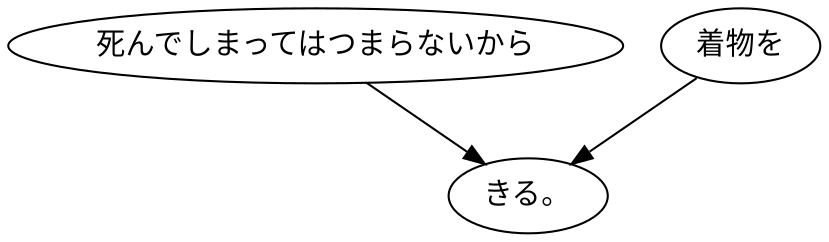 digraph graph4274 {
	node0 [label="死んでしまってはつまらないから"];
	node1 [label="着物を"];
	node2 [label="きる。"];
	node0 -> node2;
	node1 -> node2;
}
